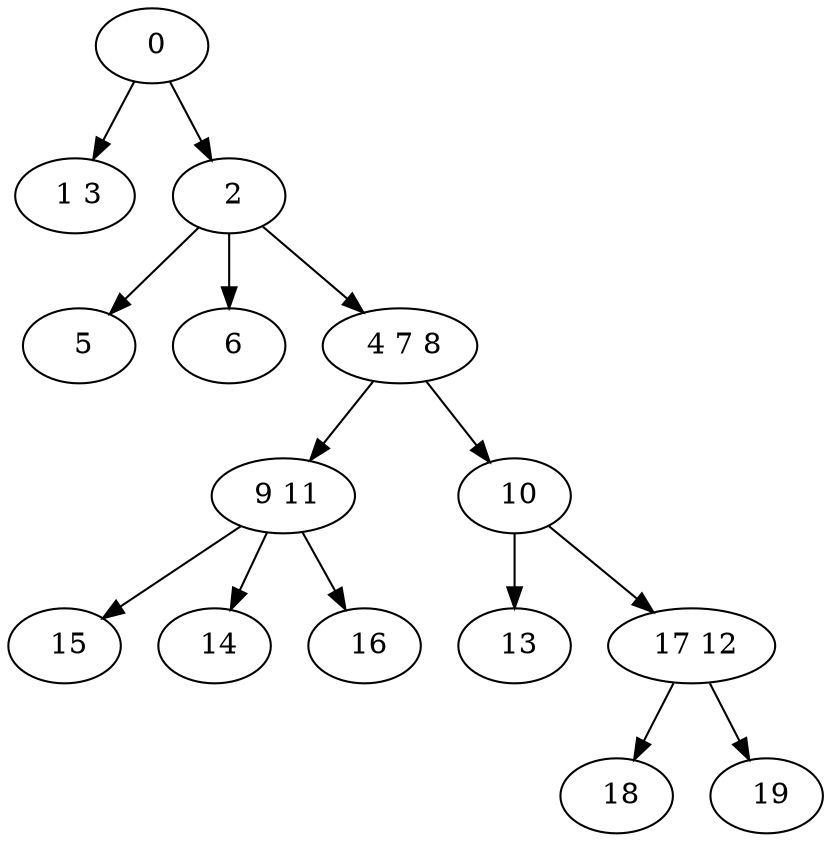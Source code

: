 digraph mytree {
" 0" -> " 1 3";
" 0" -> " 2";
" 1 3";
" 2" -> " 5";
" 2" -> " 6";
" 2" -> " 4 7 8";
" 5";
" 6";
" 4 7 8" -> " 9 11";
" 4 7 8" -> " 10";
" 15";
" 9 11" -> " 15";
" 9 11" -> " 14";
" 9 11" -> " 16";
" 10" -> " 13";
" 10" -> " 17 12";
" 13";
" 17 12" -> " 18";
" 17 12" -> " 19";
" 18";
" 19";
" 14";
" 16";
}
